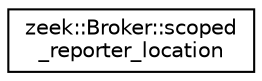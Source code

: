 digraph "Graphical Class Hierarchy"
{
 // LATEX_PDF_SIZE
  edge [fontname="Helvetica",fontsize="10",labelfontname="Helvetica",labelfontsize="10"];
  node [fontname="Helvetica",fontsize="10",shape=record];
  rankdir="LR";
  Node0 [label="zeek::Broker::scoped\l_reporter_location",height=0.2,width=0.4,color="black", fillcolor="white", style="filled",URL="$d8/ddd/structzeek_1_1Broker_1_1scoped__reporter__location.html",tooltip=" "];
}
